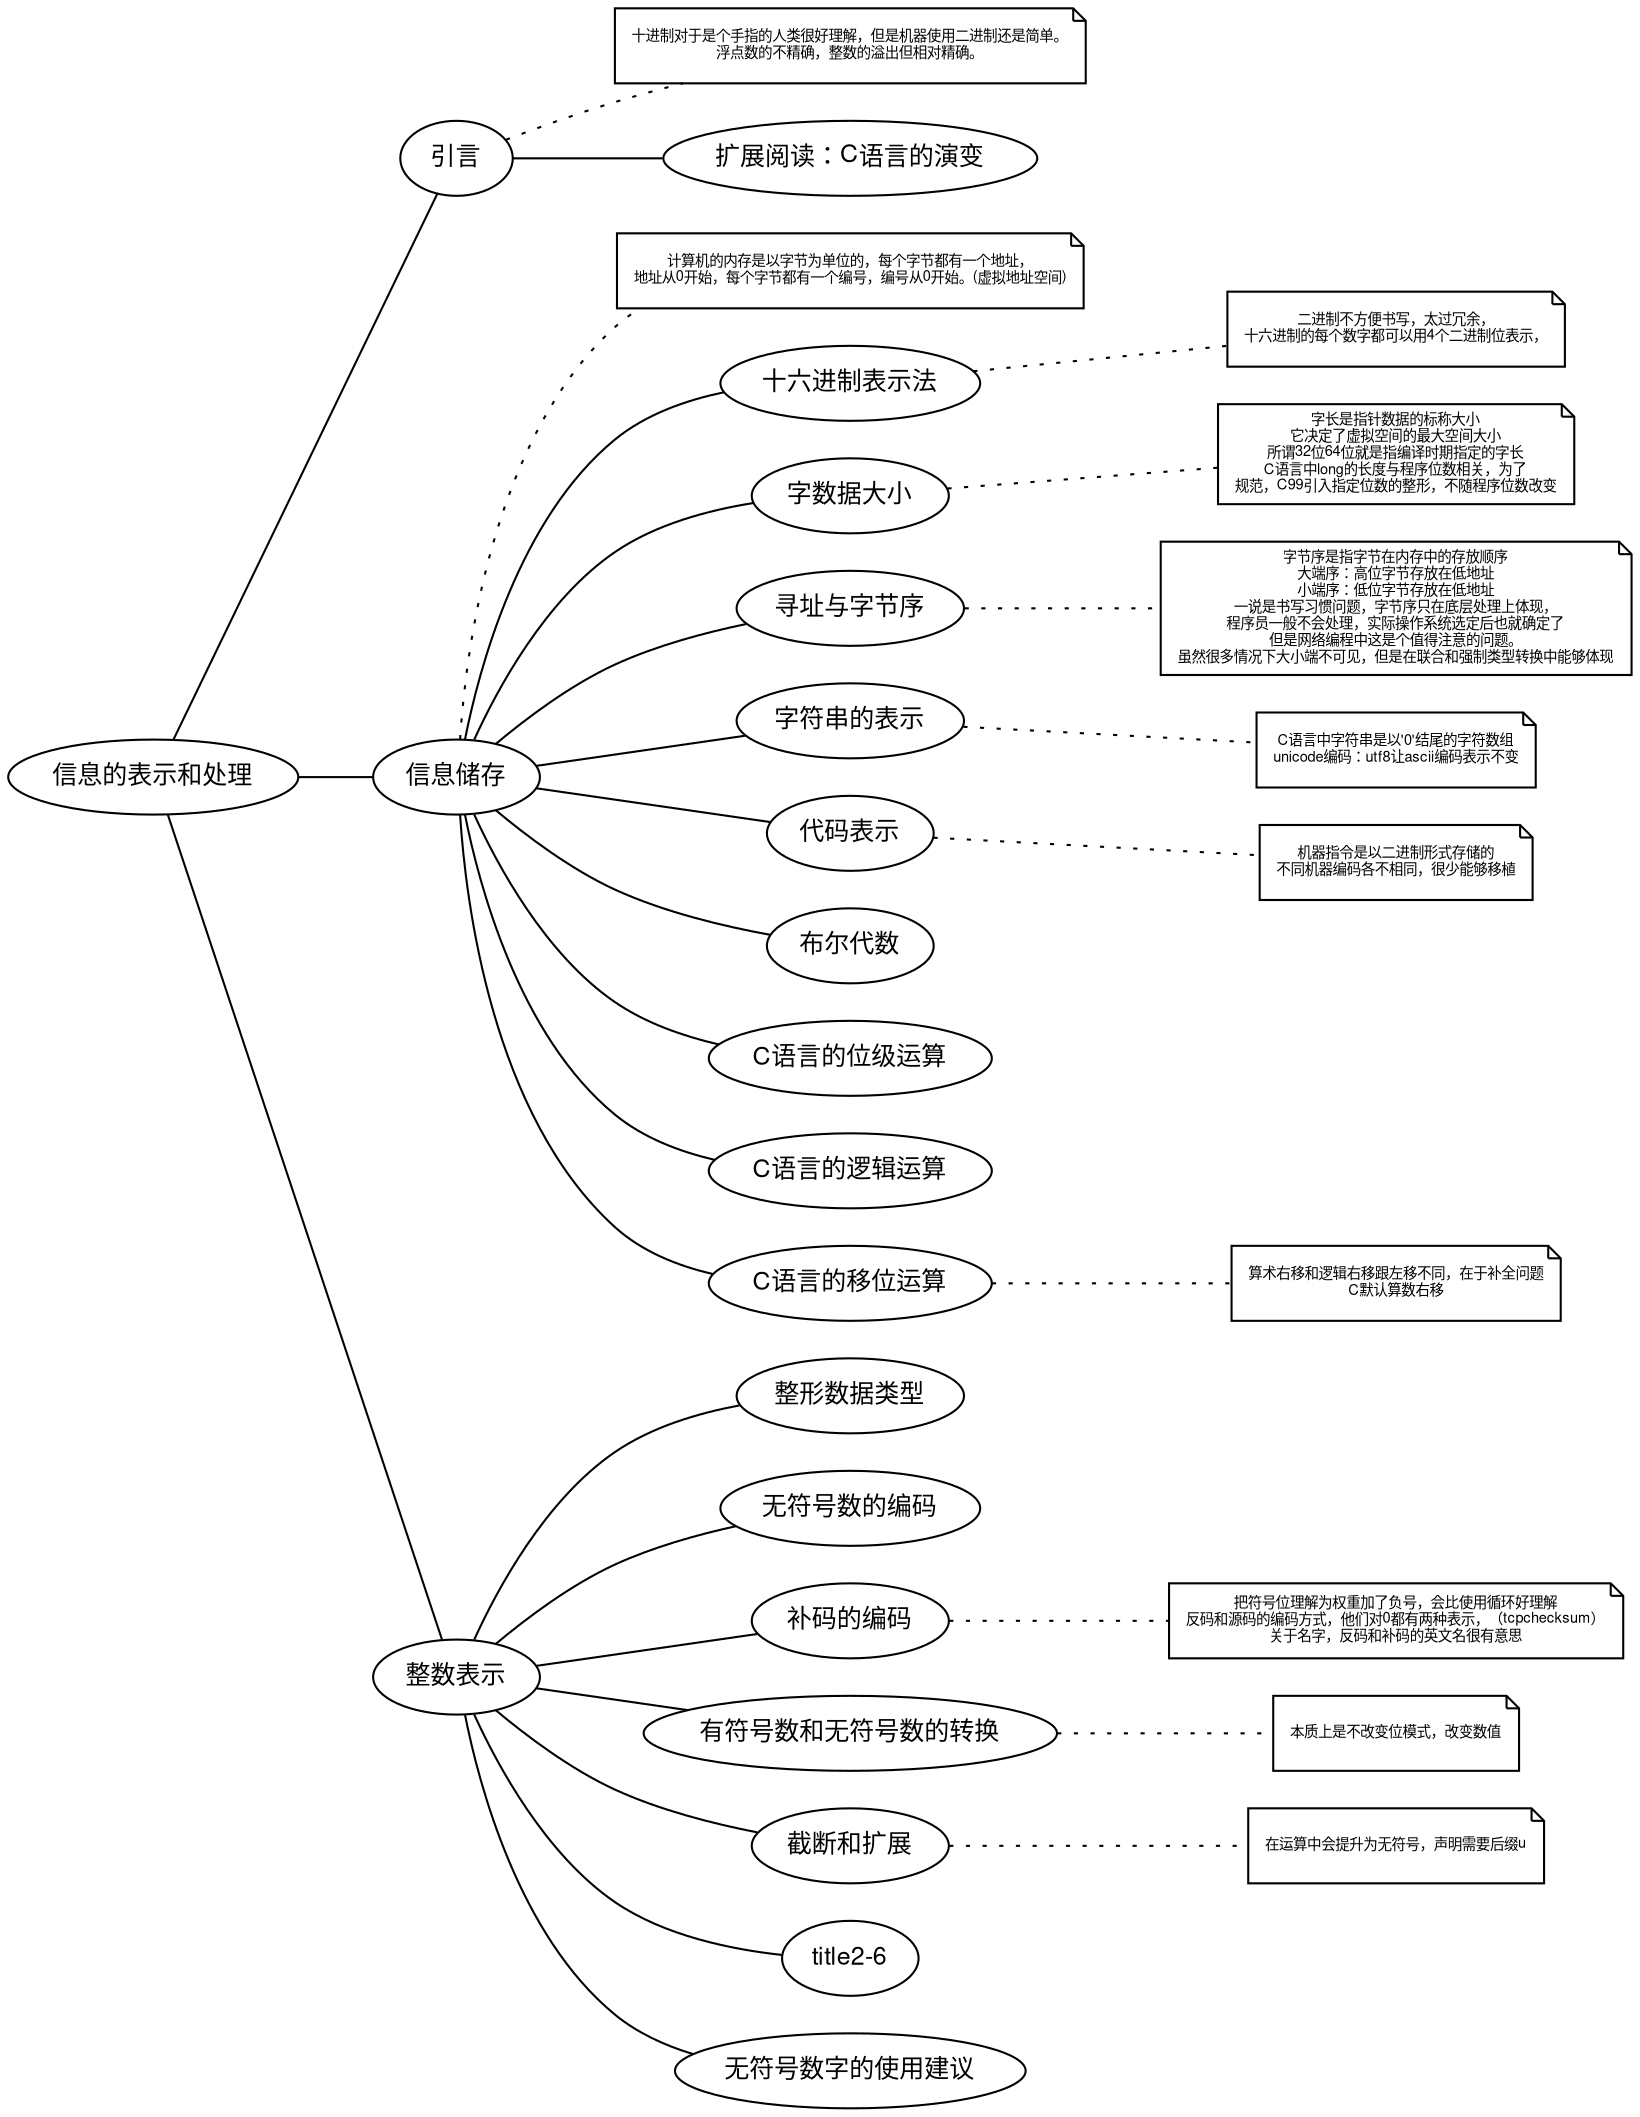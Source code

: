 graph g {
    fontname="Helvetica,Arial,sans-serif"
    node [fontname="Helvetica,Arial,sans-serif"]
    edge [fontname="Helvetica,Arial,sans-serif"]
    rankdir="LR"
    node [fontsize=12, height=0.5]
    edge [arrowhead=none, weight=50,constraint=true,weight=1000]
    "title" [ label="信息的表示和处理"]

    "title0" [ label = "引言" ]
    "title" -- "title0" 
    "note0-1" [ label = "十进制对于是个手指的人类很好理解，但是机器使用二进制还是简单。\n浮点数的不精确，整数的溢出但相对精确。",shape=note,fontsize=7 ]
    "title0" -- "note0-1" [style=dotted]
    "title0-1" [ label = "扩展阅读：C语言的演变"]
    "title0" -- "title0-1"

    "title1" [ label = "信息储存" ]
    "title" -- "title1"
    "note1-1" [ label = "计算机的内存是以字节为单位的，每个字节都有一个地址，\n地址从0开始，每个字节都有一个编号，编号从0开始。(虚拟地址空间)",shape=note,fontsize=7 ]
    "title1" -- "note1-1" [style=dotted]
    "title1-1" [ label = "十六进制表示法" ]
    "title1" -- "title1-1"
    "note1-1-1" [ label = "二进制不方便书写，太过冗余，\n十六进制的每个数字都可以用4个二进制位表示，\n",shape=note,fontsize=7 ]
    "title1-1" -- "note1-1-1" [style=dotted]
    "title1-2" [ label = "字数据大小" ]
    "title1" -- "title1-2"
    "note1-2-1" [ label = "字长是指针数据的标称大小\n它决定了虚拟空间的最大空间大小\n所谓32位64位就是指编译时期指定的字长\nC语言中long的长度与程序位数相关，为了\n规范，C99引入指定位数的整形，不随程序位数改变",shape=note,fontsize=7 ]
    "title1-2" -- "note1-2-1" [style=dotted]
    "title1-3" [ label = "寻址与字节序" ]
    "title1" -- "title1-3"
    "note1-3-1" [ label = "字节序是指字节在内存中的存放顺序\n大端序：高位字节存放在低地址\n小端序：低位字节存放在低地址\n一说是书写习惯问题，字节序只在底层处理上体现，\n程序员一般不会处理，实际操作系统选定后也就确定了\n但是网络编程中这是个值得注意的问题。\n虽然很多情况下大小端不可见，但是在联合和强制类型转换中能够体现\n",shape=note,fontsize=7 ]
    "title1-3" -- "note1-3-1" [style=dotted]
    "title1-4" [ label = "字符串的表示" ]
    "title1" -- "title1-4"
    "note1-4-1" [ label = "C语言中字符串是以'\0'结尾的字符数组\nunicode编码：utf8让ascii编码表示不变",shape=note,fontsize=7 ]
    "title1-4" -- "note1-4-1" [style=dotted]
    "title1-5" [ label = "代码表示" ]
    "title1" -- "title1-5"
    "note1-5-1" [ label = "机器指令是以二进制形式存储的\n不同机器编码各不相同，很少能够移植",shape=note,fontsize=7 ]
    "title1-5" -- "note1-5-1" [style=dotted]
    "title1-6" [ label = "布尔代数" ]
    "title1" -- "title1-6"
    "title1-7" [ label = "C语言的位级运算" ]
    "title1" -- "title1-7"
    "title1-8" [ label = "C语言的逻辑运算" ]
    "title1" -- "title1-8"
    "title1-9" [ label = "C语言的移位运算" ]
    "title1" -- "title1-9"
    "note1-9-1" [ label = "算术右移和逻辑右移跟左移不同，在于补全问题\nC默认算数右移",shape=note,fontsize=7 ]
    "title1-9" -- "note1-9-1" [style=dotted]

    "title2" [ label = "整数表示" ]
    "title" -- "title2"
    "title2-1" [ label = "整形数据类型" ]
    "title2" -- "title2-1"
    "title2-2" [ label = "无符号数的编码" ]
    "title2" -- "title2-2"
    "title2-3" [ label = "补码的编码" ]
    "title2" -- "title2-3"
    "note2-3-1" [ label = "把符号位理解为权重加了负号，会比使用循环好理解\n反码和源码的编码方式，他们对0都有两种表示，（tcpchecksum）\n关于名字，反码和补码的英文名很有意思",shape=note,fontsize=7 ]
    "title2-3" -- "note2-3-1" [style=dotted]
    "title2-4" [ label = "有符号数和无符号数的转换" ]
    "title2" -- "title2-4"
    "note2-4-1" [ label = "本质上是不改变位模式，改变数值",shape=note,fontsize=7 ]
    "title2-4" -- "note2-4-1" [style=dotted]
    "title2-5" [ label = "C中的有符号数和无符号数" ]
    "title2" -- "title2-5"
    "note2-5-1" [ label = "在运算中会提升为无符号，声明需要后缀u\n",shape=note,fontsize=7 ]
    "title2-5" -- "note2-5-1" [style=dotted]
    "title2-5" [ label = "截断和扩展" ]
    "title2" -- "title2-6"
    "title2-7" [ label = "无符号数字的使用建议" ]
    "title2" -- "title2-7"
}